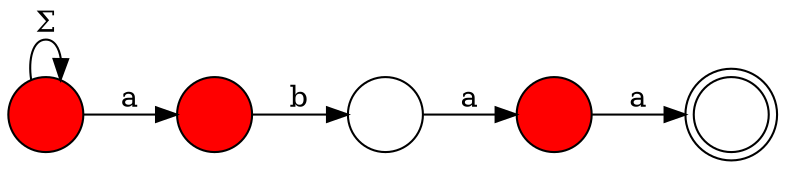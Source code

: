 digraph NFA {
	rankdir = "LR";

	node [
		shape = "circle";
		style = "filled";
		fillcolor = white;
		label = "";
	];

	0 [ fillcolor = red ];
	1 [ fillcolor = red ];
	3 [ fillcolor = red ];

	0 -> 0 [ label = "Σ" ];
	0 -> 1 [ label = "a" ];
	1 -> 2 [ label = "b" ];
	2 -> 3 [ label = "a" ];
	3 -> 4 [ label = "a" ];

	4 [
		shape = "doublecircle";
	];

}
